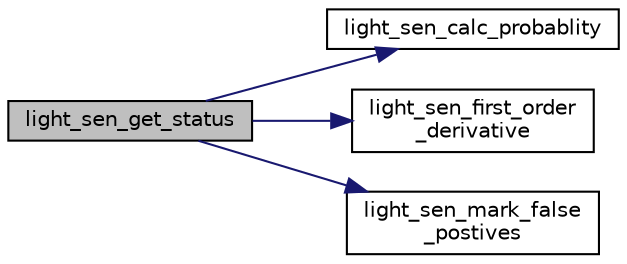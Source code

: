 digraph "light_sen_get_status"
{
 // INTERACTIVE_SVG=YES
  edge [fontname="Helvetica",fontsize="10",labelfontname="Helvetica",labelfontsize="10"];
  node [fontname="Helvetica",fontsize="10",shape=record];
  rankdir="LR";
  Node1 [label="light_sen_get_status",height=0.2,width=0.4,color="black", fillcolor="grey75", style="filled", fontcolor="black"];
  Node1 -> Node2 [color="midnightblue",fontsize="10",style="solid",fontname="Helvetica"];
  Node2 [label="light_sen_calc_probablity",height=0.2,width=0.4,color="black", fillcolor="white", style="filled",URL="$dd/d32/a00041.html#acfaee257a4ad46d9d0ffb57f97d8f35f",tooltip="Claculate the probablity that the event is true. "];
  Node1 -> Node3 [color="midnightblue",fontsize="10",style="solid",fontname="Helvetica"];
  Node3 [label="light_sen_first_order\l_derivative",height=0.2,width=0.4,color="black", fillcolor="white", style="filled",URL="$dd/d32/a00041.html#a4c8812458e0a70eaa4be14a7ca5dc9b7",tooltip="Claculate first order derivative. "];
  Node1 -> Node4 [color="midnightblue",fontsize="10",style="solid",fontname="Helvetica"];
  Node4 [label="light_sen_mark_false\l_postives",height=0.2,width=0.4,color="black", fillcolor="white", style="filled",URL="$dd/d32/a00041.html#acef1622ec5c40fe90bf6184813716e34",tooltip="checks the number of false positives within supervision (100ms | 5 cycle) time window ..."];
}
